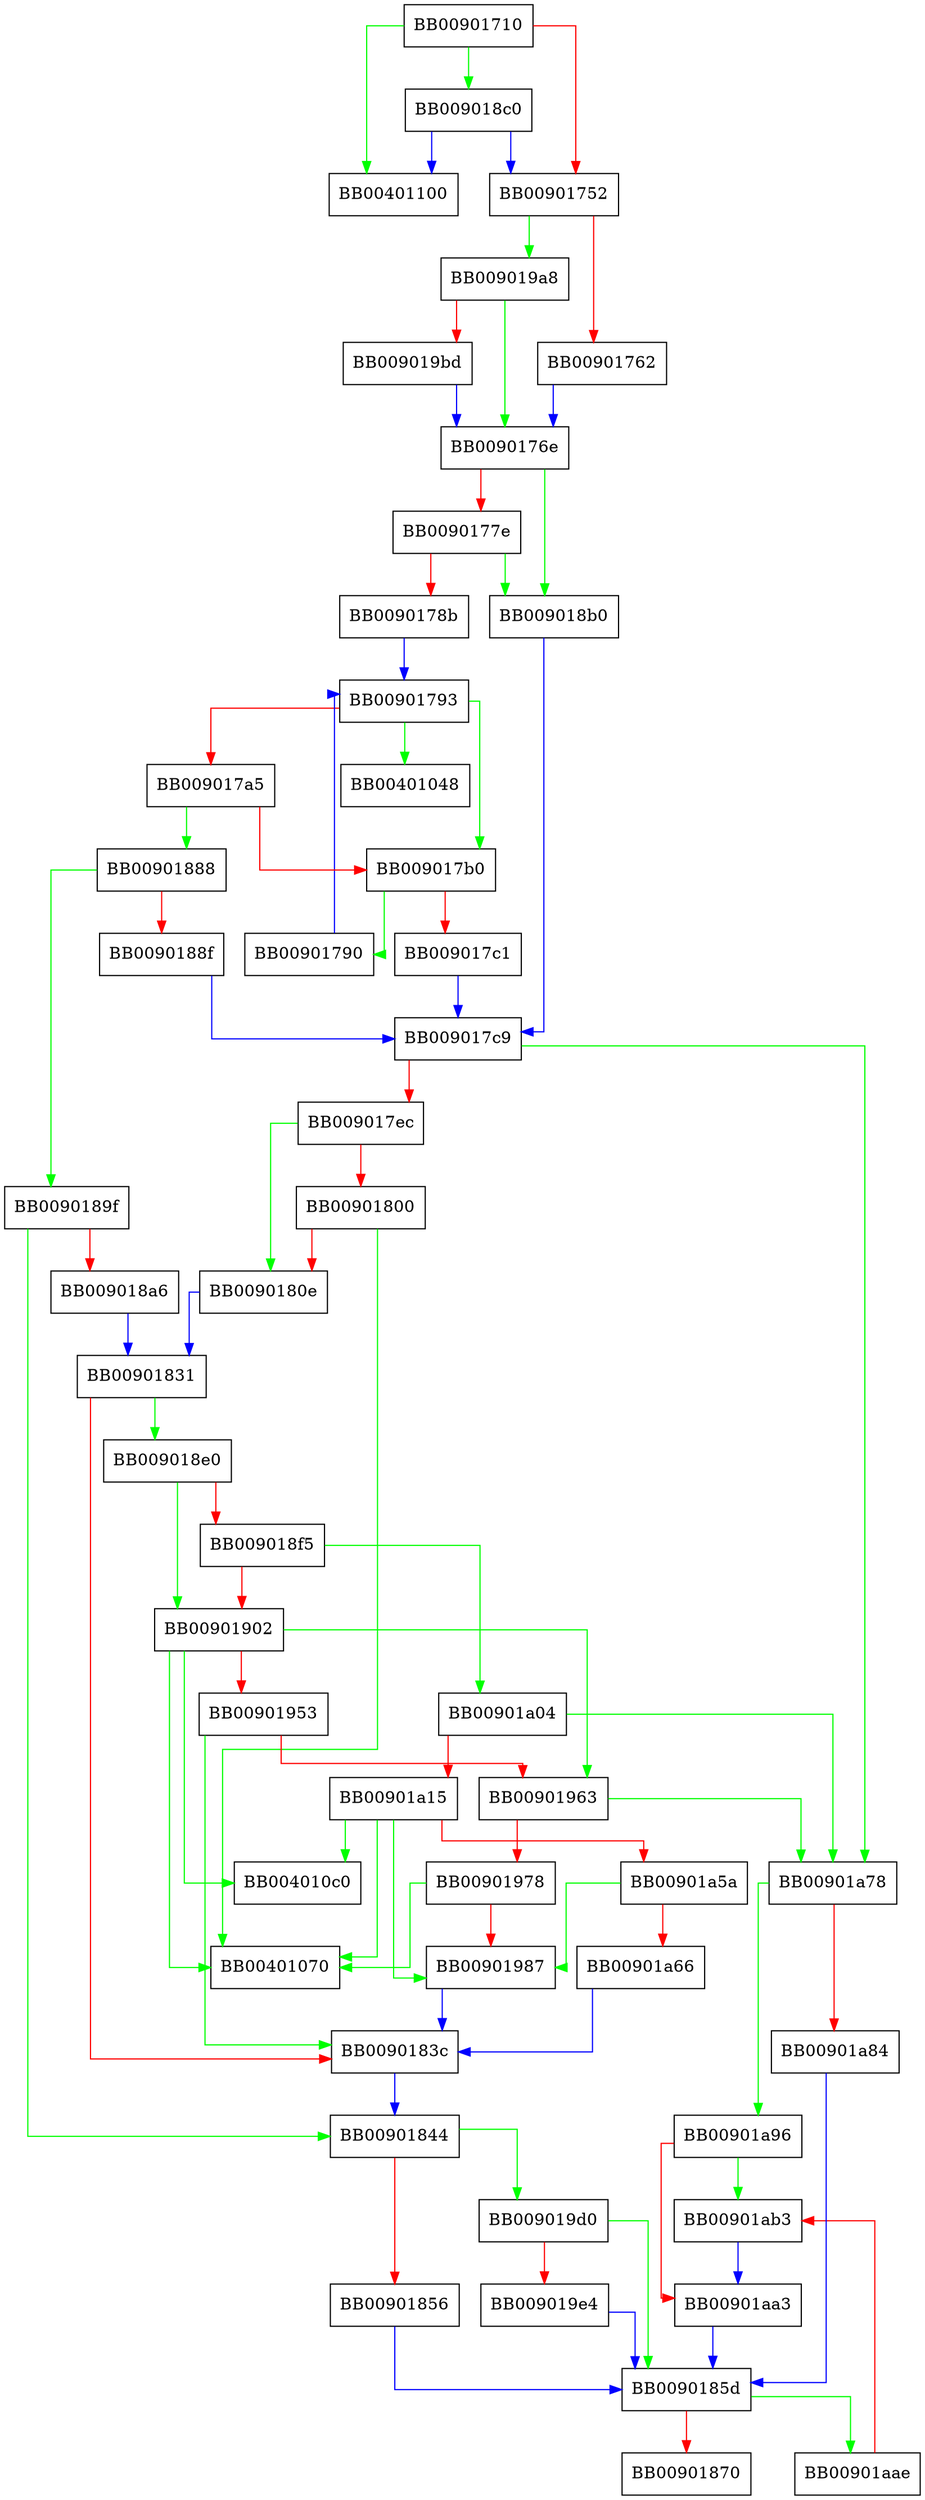 digraph __add_to_environ {
  node [shape="box"];
  graph [splines=ortho];
  BB00901710 -> BB00401100 [color="green"];
  BB00901710 -> BB009018c0 [color="green"];
  BB00901710 -> BB00901752 [color="red"];
  BB00901752 -> BB009019a8 [color="green"];
  BB00901752 -> BB00901762 [color="red"];
  BB00901762 -> BB0090176e [color="blue"];
  BB0090176e -> BB009018b0 [color="green"];
  BB0090176e -> BB0090177e [color="red"];
  BB0090177e -> BB009018b0 [color="green"];
  BB0090177e -> BB0090178b [color="red"];
  BB0090178b -> BB00901793 [color="blue"];
  BB00901790 -> BB00901793 [color="blue"];
  BB00901793 -> BB00401048 [color="green"];
  BB00901793 -> BB009017b0 [color="green"];
  BB00901793 -> BB009017a5 [color="red"];
  BB009017a5 -> BB00901888 [color="green"];
  BB009017a5 -> BB009017b0 [color="red"];
  BB009017b0 -> BB00901790 [color="green"];
  BB009017b0 -> BB009017c1 [color="red"];
  BB009017c1 -> BB009017c9 [color="blue"];
  BB009017c9 -> BB00901a78 [color="green"];
  BB009017c9 -> BB009017ec [color="red"];
  BB009017ec -> BB0090180e [color="green"];
  BB009017ec -> BB00901800 [color="red"];
  BB00901800 -> BB00401070 [color="green"];
  BB00901800 -> BB0090180e [color="red"];
  BB0090180e -> BB00901831 [color="blue"];
  BB00901831 -> BB009018e0 [color="green"];
  BB00901831 -> BB0090183c [color="red"];
  BB0090183c -> BB00901844 [color="blue"];
  BB00901844 -> BB009019d0 [color="green"];
  BB00901844 -> BB00901856 [color="red"];
  BB00901856 -> BB0090185d [color="blue"];
  BB0090185d -> BB00901aae [color="green"];
  BB0090185d -> BB00901870 [color="red"];
  BB00901888 -> BB0090189f [color="green"];
  BB00901888 -> BB0090188f [color="red"];
  BB0090188f -> BB009017c9 [color="blue"];
  BB0090189f -> BB00901844 [color="green"];
  BB0090189f -> BB009018a6 [color="red"];
  BB009018a6 -> BB00901831 [color="blue"];
  BB009018b0 -> BB009017c9 [color="blue"];
  BB009018c0 -> BB00401100 [color="blue"];
  BB009018c0 -> BB00901752 [color="blue"];
  BB009018e0 -> BB00901902 [color="green"];
  BB009018e0 -> BB009018f5 [color="red"];
  BB009018f5 -> BB00901a04 [color="green"];
  BB009018f5 -> BB00901902 [color="red"];
  BB00901902 -> BB004010c0 [color="green"];
  BB00901902 -> BB00401070 [color="green"];
  BB00901902 -> BB00901963 [color="green"];
  BB00901902 -> BB00901953 [color="red"];
  BB00901953 -> BB0090183c [color="green"];
  BB00901953 -> BB00901963 [color="red"];
  BB00901963 -> BB00901a78 [color="green"];
  BB00901963 -> BB00901978 [color="red"];
  BB00901978 -> BB00401070 [color="green"];
  BB00901978 -> BB00901987 [color="red"];
  BB00901987 -> BB0090183c [color="blue"];
  BB009019a8 -> BB0090176e [color="green"];
  BB009019a8 -> BB009019bd [color="red"];
  BB009019bd -> BB0090176e [color="blue"];
  BB009019d0 -> BB0090185d [color="green"];
  BB009019d0 -> BB009019e4 [color="red"];
  BB009019e4 -> BB0090185d [color="blue"];
  BB00901a04 -> BB00901a78 [color="green"];
  BB00901a04 -> BB00901a15 [color="red"];
  BB00901a15 -> BB004010c0 [color="green"];
  BB00901a15 -> BB00401070 [color="green"];
  BB00901a15 -> BB00901987 [color="green"];
  BB00901a15 -> BB00901a5a [color="red"];
  BB00901a5a -> BB00901987 [color="green"];
  BB00901a5a -> BB00901a66 [color="red"];
  BB00901a66 -> BB0090183c [color="blue"];
  BB00901a78 -> BB00901a96 [color="green"];
  BB00901a78 -> BB00901a84 [color="red"];
  BB00901a84 -> BB0090185d [color="blue"];
  BB00901a96 -> BB00901ab3 [color="green"];
  BB00901a96 -> BB00901aa3 [color="red"];
  BB00901aa3 -> BB0090185d [color="blue"];
  BB00901aae -> BB00901ab3 [color="red"];
  BB00901ab3 -> BB00901aa3 [color="blue"];
}